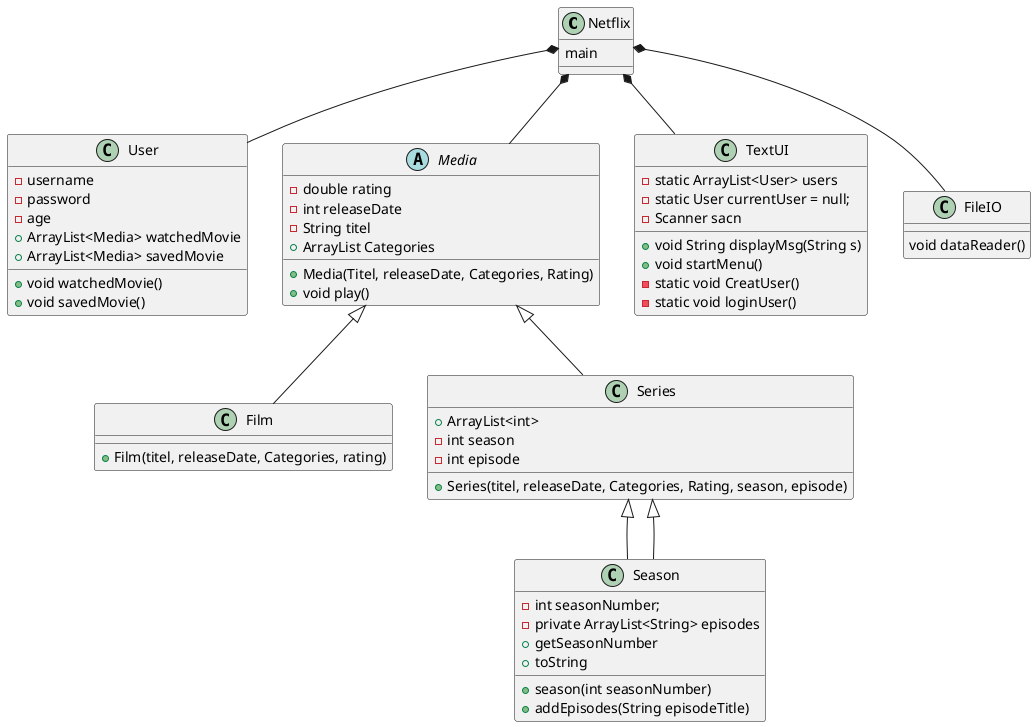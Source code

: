 @startuml
'https://plantuml.com/class-diagram

class Netflix{
main
}
class User{
- username
- password
- age
+ ArrayList<Media> watchedMovie
+ ArrayList<Media> savedMovie
+ void watchedMovie()
+ void savedMovie()
 }

abstract class Media{
-double rating
-int releaseDate
 -String titel
 +ArrayList Categories
 +Media(Titel, releaseDate, Categories, Rating)
 + void play()

}
class Film{
+Film(titel, releaseDate, Categories, rating)
}
class Series {
+ ArrayList<int>
-int season
-int episode
+Series(titel, releaseDate, Categories, Rating, season, episode)
}
class Season extends Series{
-int seasonNumber;
-private ArrayList<String> episodes
+season(int seasonNumber)
+getSeasonNumber
+addEpisodes(String episodeTitle)
+toString
}

class TextUI{
-static ArrayList<User> users
-static User currentUser = null;
-Scanner sacn
+ void String displayMsg(String s)
+void startMenu()
-static void CreatUser()
-static void loginUser()
}
class FileIO{
void dataReader()
}

Netflix *-- User
Netflix *-- Media
Media <|-- Film
Media <|-- Series
Series <|-- Season
Netflix *-- FileIO
Netflix *-- TextUI
@enduml